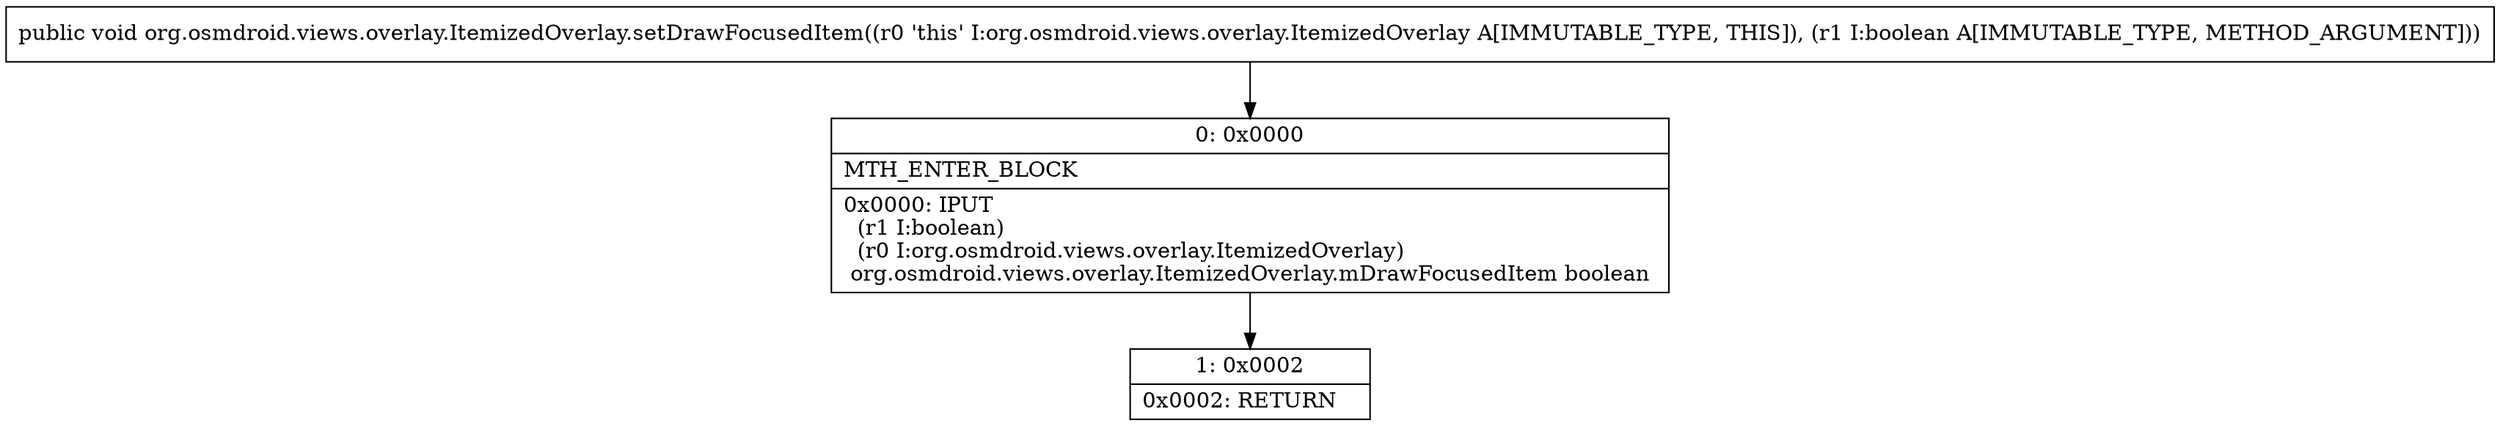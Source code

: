 digraph "CFG fororg.osmdroid.views.overlay.ItemizedOverlay.setDrawFocusedItem(Z)V" {
Node_0 [shape=record,label="{0\:\ 0x0000|MTH_ENTER_BLOCK\l|0x0000: IPUT  \l  (r1 I:boolean)\l  (r0 I:org.osmdroid.views.overlay.ItemizedOverlay)\l org.osmdroid.views.overlay.ItemizedOverlay.mDrawFocusedItem boolean \l}"];
Node_1 [shape=record,label="{1\:\ 0x0002|0x0002: RETURN   \l}"];
MethodNode[shape=record,label="{public void org.osmdroid.views.overlay.ItemizedOverlay.setDrawFocusedItem((r0 'this' I:org.osmdroid.views.overlay.ItemizedOverlay A[IMMUTABLE_TYPE, THIS]), (r1 I:boolean A[IMMUTABLE_TYPE, METHOD_ARGUMENT])) }"];
MethodNode -> Node_0;
Node_0 -> Node_1;
}

